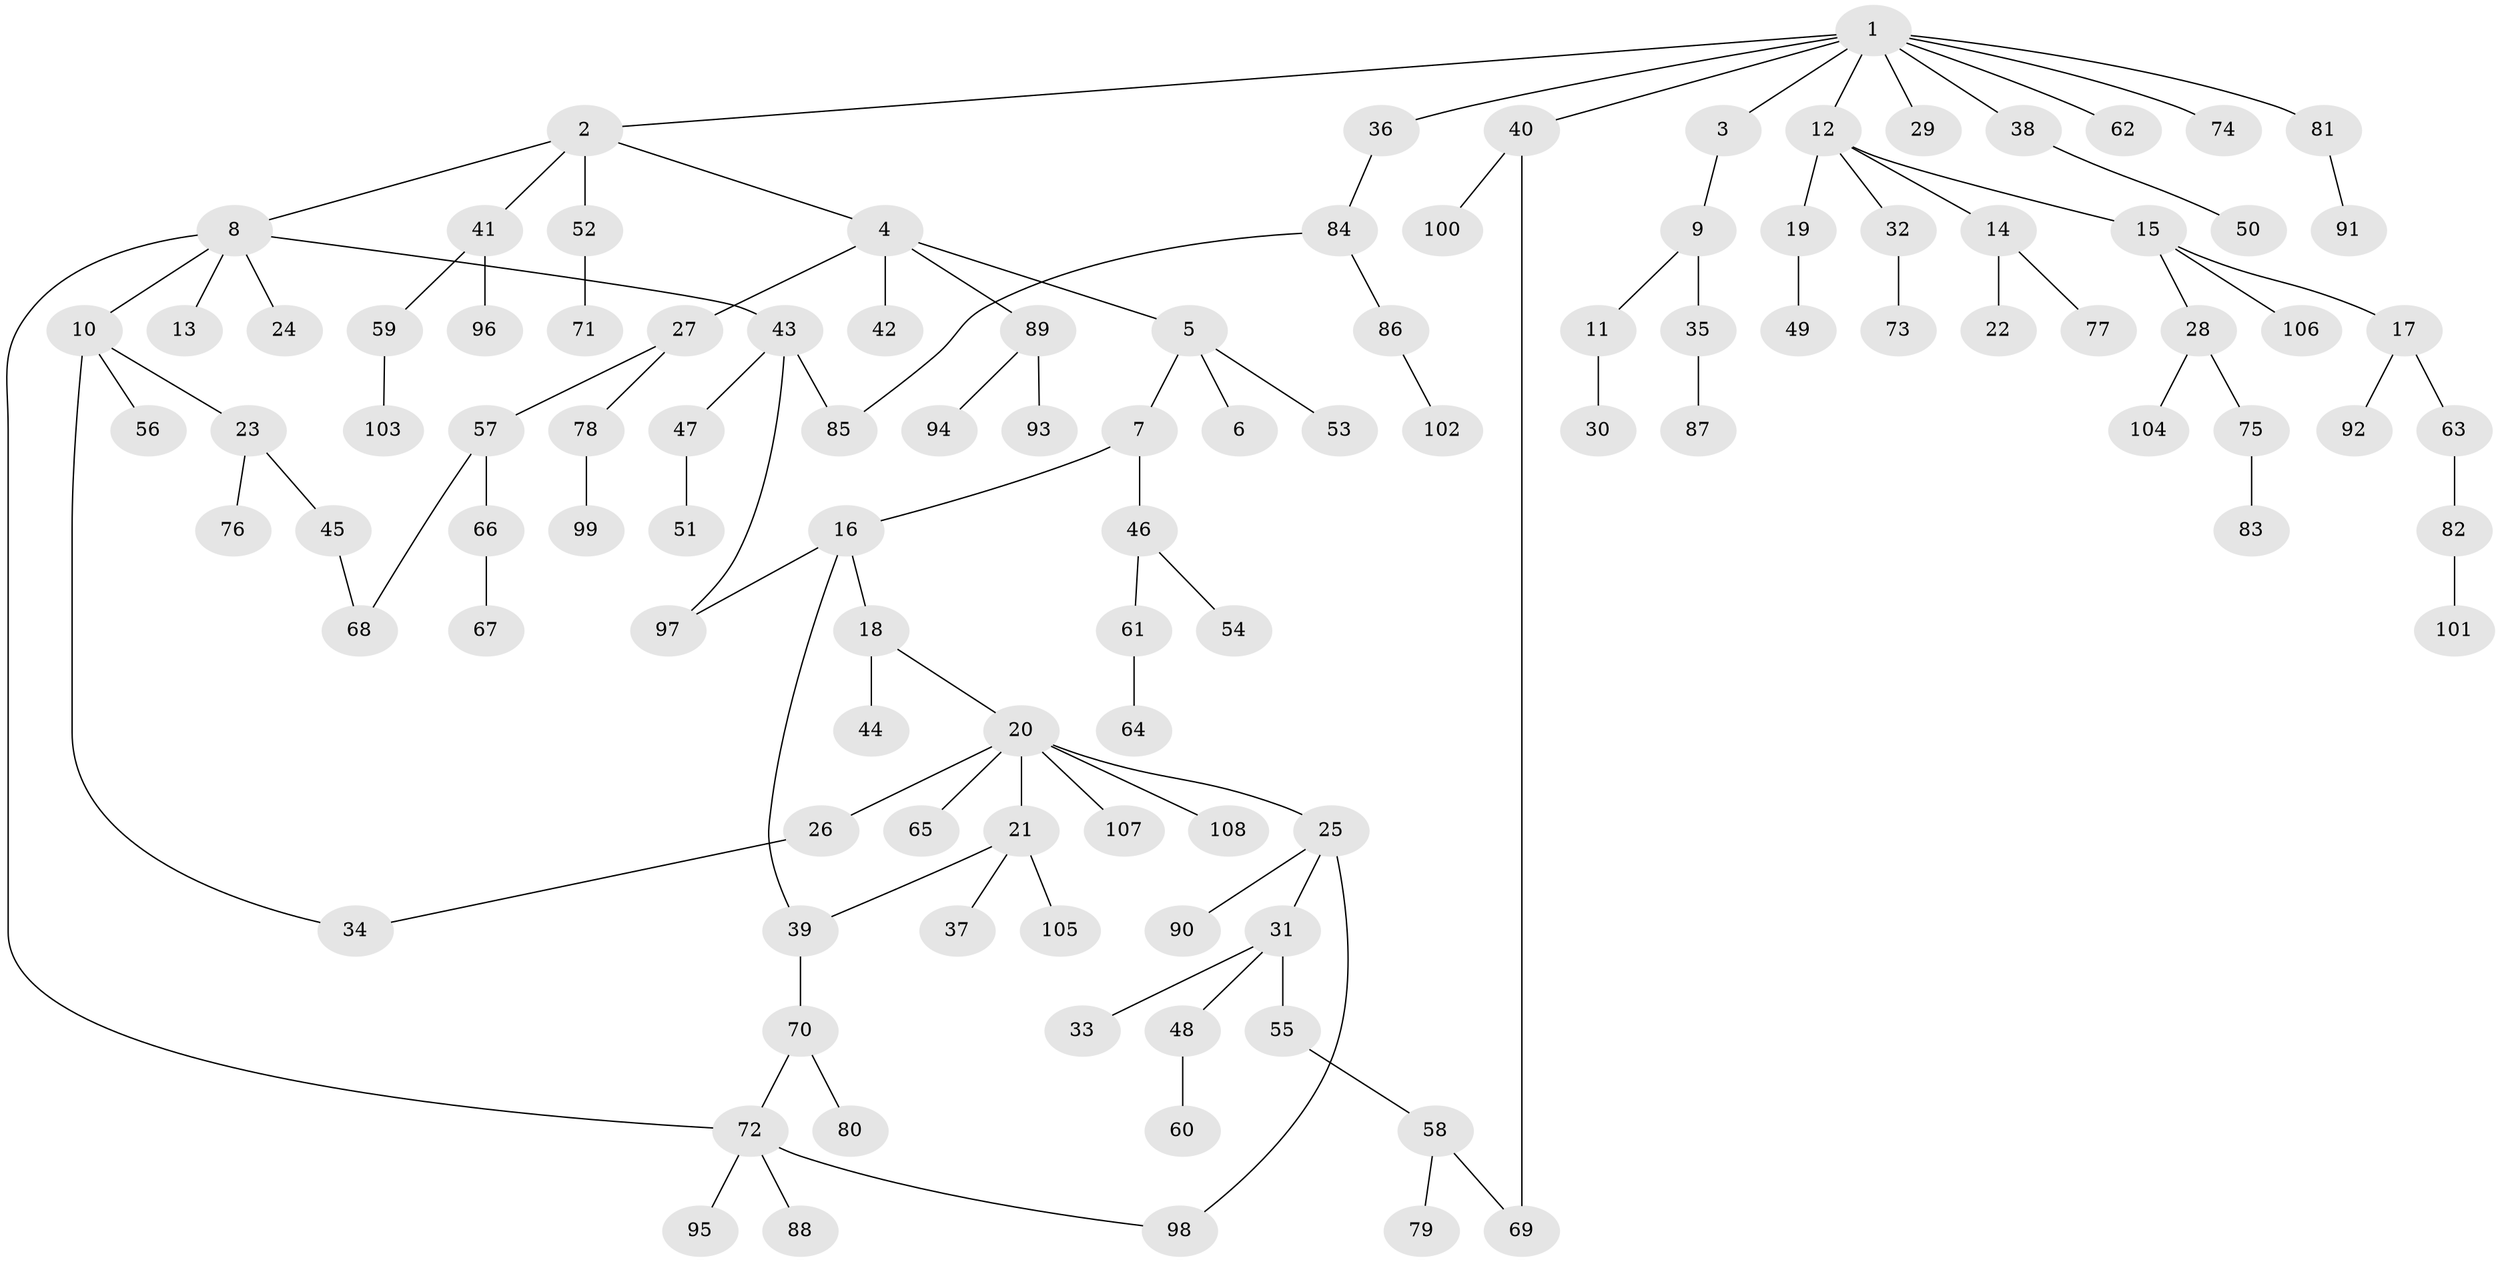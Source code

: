 // coarse degree distribution, {9: 0.027777777777777776, 5: 0.05555555555555555, 2: 0.18055555555555555, 7: 0.013888888888888888, 1: 0.5277777777777778, 4: 0.05555555555555555, 3: 0.125, 6: 0.013888888888888888}
// Generated by graph-tools (version 1.1) at 2025/23/03/03/25 07:23:33]
// undirected, 108 vertices, 115 edges
graph export_dot {
graph [start="1"]
  node [color=gray90,style=filled];
  1;
  2;
  3;
  4;
  5;
  6;
  7;
  8;
  9;
  10;
  11;
  12;
  13;
  14;
  15;
  16;
  17;
  18;
  19;
  20;
  21;
  22;
  23;
  24;
  25;
  26;
  27;
  28;
  29;
  30;
  31;
  32;
  33;
  34;
  35;
  36;
  37;
  38;
  39;
  40;
  41;
  42;
  43;
  44;
  45;
  46;
  47;
  48;
  49;
  50;
  51;
  52;
  53;
  54;
  55;
  56;
  57;
  58;
  59;
  60;
  61;
  62;
  63;
  64;
  65;
  66;
  67;
  68;
  69;
  70;
  71;
  72;
  73;
  74;
  75;
  76;
  77;
  78;
  79;
  80;
  81;
  82;
  83;
  84;
  85;
  86;
  87;
  88;
  89;
  90;
  91;
  92;
  93;
  94;
  95;
  96;
  97;
  98;
  99;
  100;
  101;
  102;
  103;
  104;
  105;
  106;
  107;
  108;
  1 -- 2;
  1 -- 3;
  1 -- 12;
  1 -- 29;
  1 -- 36;
  1 -- 38;
  1 -- 40;
  1 -- 62;
  1 -- 74;
  1 -- 81;
  2 -- 4;
  2 -- 8;
  2 -- 41;
  2 -- 52;
  3 -- 9;
  4 -- 5;
  4 -- 27;
  4 -- 42;
  4 -- 89;
  5 -- 6;
  5 -- 7;
  5 -- 53;
  7 -- 16;
  7 -- 46;
  8 -- 10;
  8 -- 13;
  8 -- 24;
  8 -- 43;
  8 -- 72;
  9 -- 11;
  9 -- 35;
  10 -- 23;
  10 -- 34;
  10 -- 56;
  11 -- 30;
  12 -- 14;
  12 -- 15;
  12 -- 19;
  12 -- 32;
  14 -- 22;
  14 -- 77;
  15 -- 17;
  15 -- 28;
  15 -- 106;
  16 -- 18;
  16 -- 39;
  16 -- 97;
  17 -- 63;
  17 -- 92;
  18 -- 20;
  18 -- 44;
  19 -- 49;
  20 -- 21;
  20 -- 25;
  20 -- 26;
  20 -- 65;
  20 -- 107;
  20 -- 108;
  21 -- 37;
  21 -- 105;
  21 -- 39;
  23 -- 45;
  23 -- 76;
  25 -- 31;
  25 -- 90;
  25 -- 98;
  26 -- 34;
  27 -- 57;
  27 -- 78;
  28 -- 75;
  28 -- 104;
  31 -- 33;
  31 -- 48;
  31 -- 55;
  32 -- 73;
  35 -- 87;
  36 -- 84;
  38 -- 50;
  39 -- 70;
  40 -- 69;
  40 -- 100;
  41 -- 59;
  41 -- 96;
  43 -- 47;
  43 -- 85;
  43 -- 97;
  45 -- 68;
  46 -- 54;
  46 -- 61;
  47 -- 51;
  48 -- 60;
  52 -- 71;
  55 -- 58;
  57 -- 66;
  57 -- 68;
  58 -- 79;
  58 -- 69;
  59 -- 103;
  61 -- 64;
  63 -- 82;
  66 -- 67;
  70 -- 80;
  70 -- 72;
  72 -- 88;
  72 -- 95;
  72 -- 98;
  75 -- 83;
  78 -- 99;
  81 -- 91;
  82 -- 101;
  84 -- 86;
  84 -- 85;
  86 -- 102;
  89 -- 93;
  89 -- 94;
}
